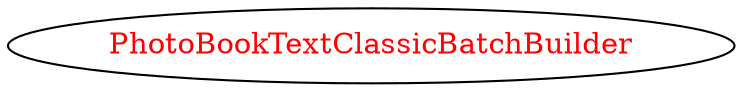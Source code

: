 digraph dependencyGraph {
 concentrate=true;
 ranksep="2.0";
 rankdir="LR"; 
 splines="ortho";
"PhotoBookTextClassicBatchBuilder" [fontcolor="red"];
}